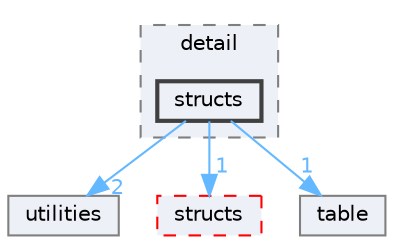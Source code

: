 digraph "D:/gitLibrary/cudf/cpp/include/cudf/detail/structs"
{
 // LATEX_PDF_SIZE
  bgcolor="transparent";
  edge [fontname=Helvetica,fontsize=10,labelfontname=Helvetica,labelfontsize=10];
  node [fontname=Helvetica,fontsize=10,shape=box,height=0.2,width=0.4];
  compound=true
  subgraph clusterdir_a82d85c89be6cfc9cc0f5c38ca1aa1ac {
    graph [ bgcolor="#edf0f7", pencolor="grey50", label="detail", fontname=Helvetica,fontsize=10 style="filled,dashed", URL="dir_a82d85c89be6cfc9cc0f5c38ca1aa1ac.html",tooltip=""]
  dir_cc317ca98b72e97181f330bc465ef2e8 [label="structs", fillcolor="#edf0f7", color="grey25", style="filled,bold", URL="dir_cc317ca98b72e97181f330bc465ef2e8.html",tooltip=""];
  }
  dir_8262fc92296c7dd0bcaa745c9549f750 [label="utilities", fillcolor="#edf0f7", color="grey50", style="filled", URL="dir_8262fc92296c7dd0bcaa745c9549f750.html",tooltip=""];
  dir_86ff3978c066ea8ec039f40a4715723c [label="structs", fillcolor="#edf0f7", color="red", style="filled,dashed", URL="dir_86ff3978c066ea8ec039f40a4715723c.html",tooltip=""];
  dir_9d85f5b54f4565533fc543f57ae7704d [label="table", fillcolor="#edf0f7", color="grey50", style="filled", URL="dir_9d85f5b54f4565533fc543f57ae7704d.html",tooltip=""];
  dir_cc317ca98b72e97181f330bc465ef2e8->dir_8262fc92296c7dd0bcaa745c9549f750 [headlabel="2", labeldistance=1.5 headhref="dir_000031_000038.html" color="steelblue1" fontcolor="steelblue1"];
  dir_cc317ca98b72e97181f330bc465ef2e8->dir_86ff3978c066ea8ec039f40a4715723c [headlabel="1", labeldistance=1.5 headhref="dir_000031_000032.html" color="steelblue1" fontcolor="steelblue1"];
  dir_cc317ca98b72e97181f330bc465ef2e8->dir_9d85f5b54f4565533fc543f57ae7704d [headlabel="1", labeldistance=1.5 headhref="dir_000031_000033.html" color="steelblue1" fontcolor="steelblue1"];
}
